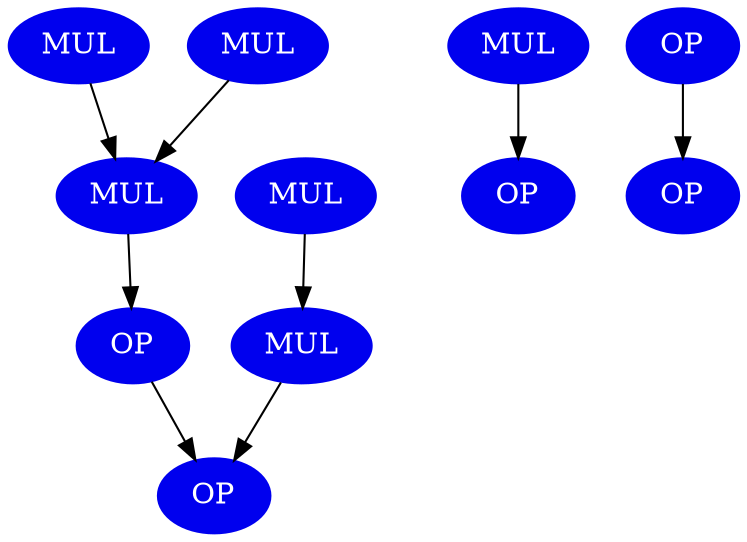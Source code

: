 digraph fir {
    node [fontcolor=white,style=filled,color=blue2];
    OP_0 [label = MUL];
    OP_1 [label = MUL];
    OP_2 [label = MUL];
    OP_3 [label = OP];
    OP_4 [label = OP];
    OP_5 [label = MUL];
    OP_6 [label = MUL];
    OP_7 [label = MUL];
    OP_8 [label = OP];
    OP_9 [label = OP];
    OP_10 [label = OP];
    OP_0 -> OP_2 [ name = 1 ];
    OP_1 -> OP_2 [ name = 2 ];
    OP_2 -> OP_3 [ name = 3 ];
    OP_3 -> OP_4 [ name = 4 ];
    OP_5 -> OP_6 [ name = 5 ];
    OP_6 -> OP_4 [ name = 6 ];
    OP_7 -> OP_8 [ name = 7 ];
    OP_9 -> OP_10 [ name = 8 ]; 
}
